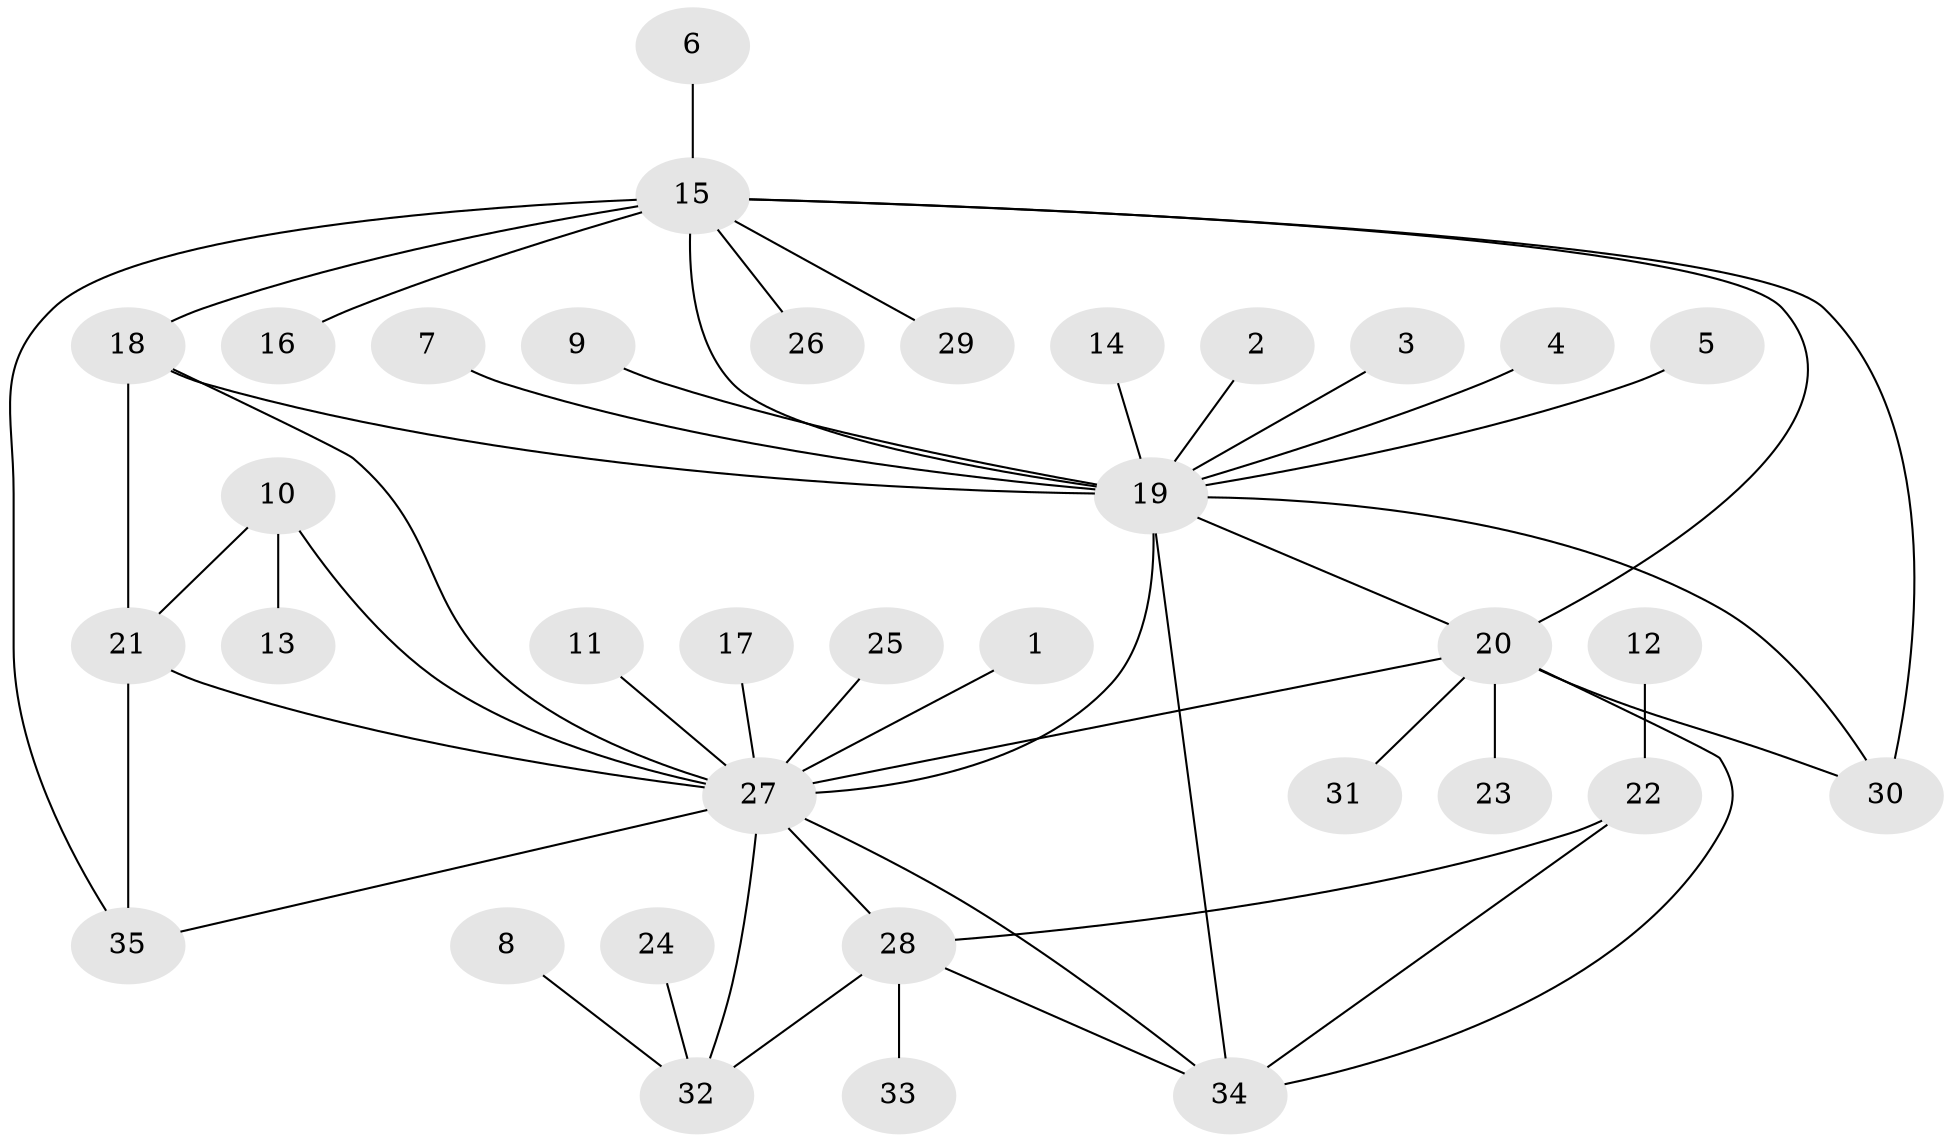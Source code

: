 // original degree distribution, {18: 0.014492753623188406, 7: 0.028985507246376812, 17: 0.014492753623188406, 2: 0.17391304347826086, 1: 0.5507246376811594, 6: 0.028985507246376812, 4: 0.07246376811594203, 12: 0.014492753623188406, 3: 0.057971014492753624, 5: 0.043478260869565216}
// Generated by graph-tools (version 1.1) at 2025/49/03/09/25 03:49:56]
// undirected, 35 vertices, 49 edges
graph export_dot {
graph [start="1"]
  node [color=gray90,style=filled];
  1;
  2;
  3;
  4;
  5;
  6;
  7;
  8;
  9;
  10;
  11;
  12;
  13;
  14;
  15;
  16;
  17;
  18;
  19;
  20;
  21;
  22;
  23;
  24;
  25;
  26;
  27;
  28;
  29;
  30;
  31;
  32;
  33;
  34;
  35;
  1 -- 27 [weight=1.0];
  2 -- 19 [weight=1.0];
  3 -- 19 [weight=1.0];
  4 -- 19 [weight=1.0];
  5 -- 19 [weight=1.0];
  6 -- 15 [weight=1.0];
  7 -- 19 [weight=1.0];
  8 -- 32 [weight=1.0];
  9 -- 19 [weight=1.0];
  10 -- 13 [weight=1.0];
  10 -- 21 [weight=1.0];
  10 -- 27 [weight=1.0];
  11 -- 27 [weight=1.0];
  12 -- 22 [weight=1.0];
  14 -- 19 [weight=1.0];
  15 -- 16 [weight=1.0];
  15 -- 18 [weight=2.0];
  15 -- 19 [weight=2.0];
  15 -- 20 [weight=1.0];
  15 -- 26 [weight=1.0];
  15 -- 29 [weight=1.0];
  15 -- 30 [weight=2.0];
  15 -- 35 [weight=1.0];
  17 -- 27 [weight=1.0];
  18 -- 19 [weight=2.0];
  18 -- 21 [weight=1.0];
  18 -- 27 [weight=1.0];
  19 -- 20 [weight=1.0];
  19 -- 27 [weight=1.0];
  19 -- 30 [weight=1.0];
  19 -- 34 [weight=1.0];
  20 -- 23 [weight=1.0];
  20 -- 27 [weight=1.0];
  20 -- 30 [weight=1.0];
  20 -- 31 [weight=1.0];
  20 -- 34 [weight=1.0];
  21 -- 27 [weight=2.0];
  21 -- 35 [weight=1.0];
  22 -- 28 [weight=1.0];
  22 -- 34 [weight=1.0];
  24 -- 32 [weight=1.0];
  25 -- 27 [weight=1.0];
  27 -- 28 [weight=1.0];
  27 -- 32 [weight=1.0];
  27 -- 34 [weight=1.0];
  27 -- 35 [weight=1.0];
  28 -- 32 [weight=1.0];
  28 -- 33 [weight=1.0];
  28 -- 34 [weight=1.0];
}
